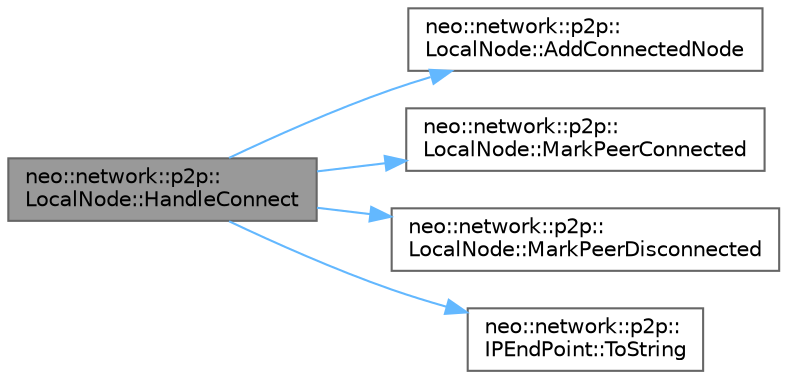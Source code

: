 digraph "neo::network::p2p::LocalNode::HandleConnect"
{
 // LATEX_PDF_SIZE
  bgcolor="transparent";
  edge [fontname=Helvetica,fontsize=10,labelfontname=Helvetica,labelfontsize=10];
  node [fontname=Helvetica,fontsize=10,shape=box,height=0.2,width=0.4];
  rankdir="LR";
  Node1 [id="Node000001",label="neo::network::p2p::\lLocalNode::HandleConnect",height=0.2,width=0.4,color="gray40", fillcolor="grey60", style="filled", fontcolor="black",tooltip=" "];
  Node1 -> Node2 [id="edge1_Node000001_Node000002",color="steelblue1",style="solid",tooltip=" "];
  Node2 [id="Node000002",label="neo::network::p2p::\lLocalNode::AddConnectedNode",height=0.2,width=0.4,color="grey40", fillcolor="white", style="filled",URL="$classneo_1_1network_1_1p2p_1_1_local_node.html#a6b33e097298e139e6ffff6e4b60a4ccf",tooltip=" "];
  Node1 -> Node3 [id="edge2_Node000001_Node000003",color="steelblue1",style="solid",tooltip=" "];
  Node3 [id="Node000003",label="neo::network::p2p::\lLocalNode::MarkPeerConnected",height=0.2,width=0.4,color="grey40", fillcolor="white", style="filled",URL="$classneo_1_1network_1_1p2p_1_1_local_node.html#a3f9aba43257700cd46a7f9695170d9c5",tooltip="Marks a peer as connected."];
  Node1 -> Node4 [id="edge3_Node000001_Node000004",color="steelblue1",style="solid",tooltip=" "];
  Node4 [id="Node000004",label="neo::network::p2p::\lLocalNode::MarkPeerDisconnected",height=0.2,width=0.4,color="grey40", fillcolor="white", style="filled",URL="$classneo_1_1network_1_1p2p_1_1_local_node.html#ab2789444c49043f23e009e736f5dfaa2",tooltip="Marks a peer as disconnected."];
  Node1 -> Node5 [id="edge4_Node000001_Node000005",color="steelblue1",style="solid",tooltip=" "];
  Node5 [id="Node000005",label="neo::network::p2p::\lIPEndPoint::ToString",height=0.2,width=0.4,color="grey40", fillcolor="white", style="filled",URL="$classneo_1_1network_1_1p2p_1_1_i_p_end_point.html#af49b11257534fe055d087ba6f934518d",tooltip="Gets a string representation of the IPEndPoint."];
}
